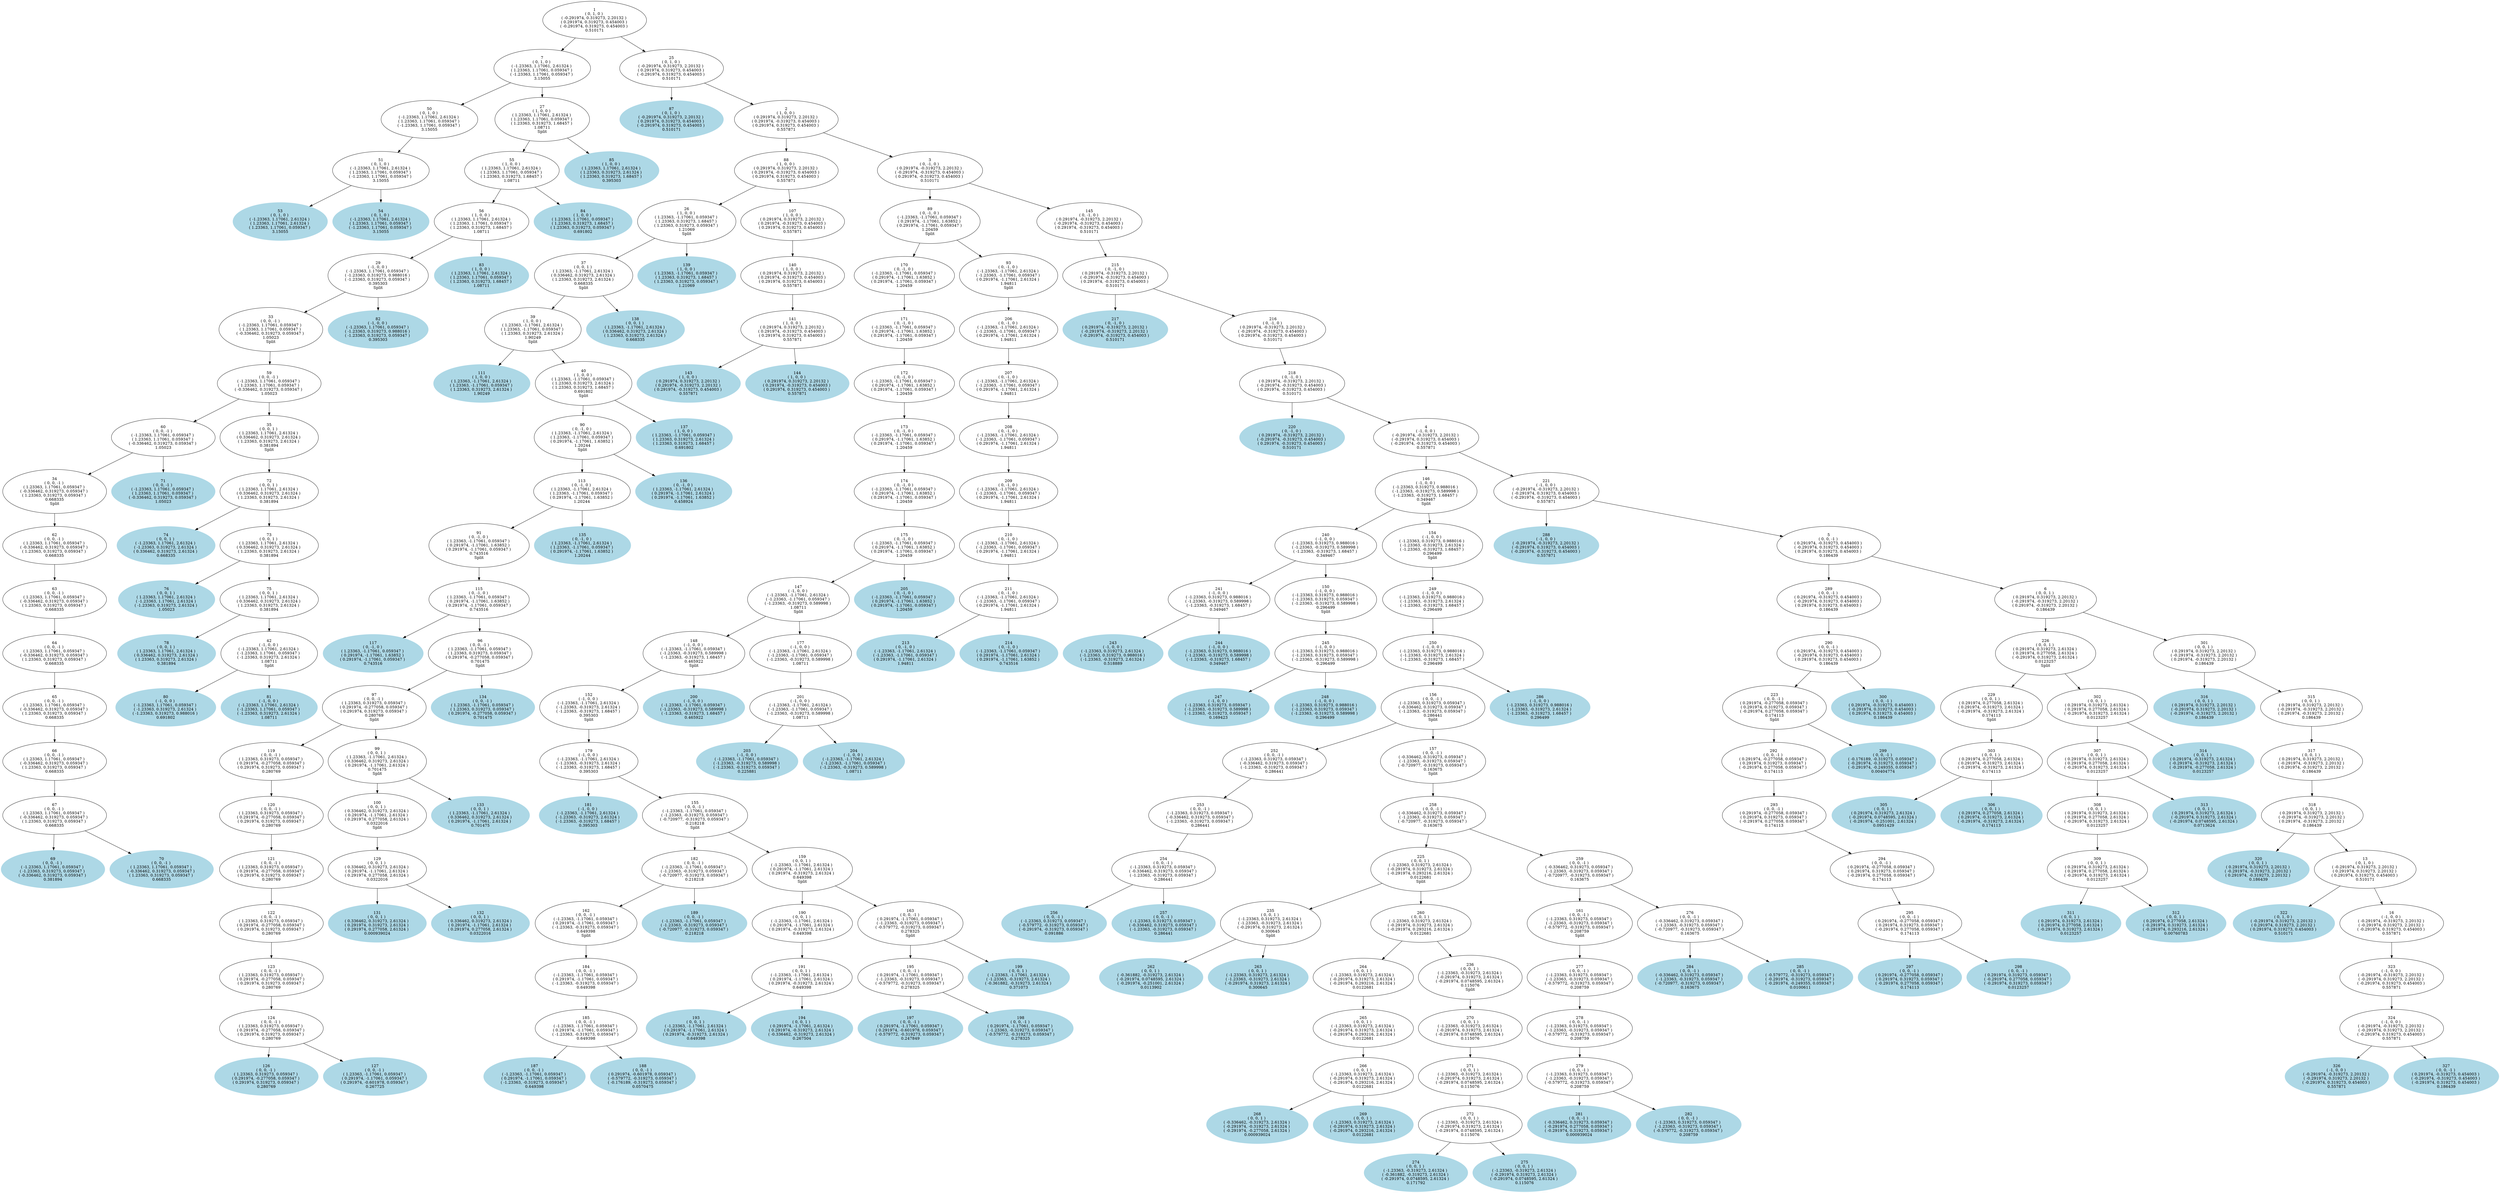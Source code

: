 digraph G {
    node1 [label="1
( 0, 1, 0 ) 
( -0.291974, 0.319273, 2.20132 ) 
( 0.291974, 0.319273, 0.454003 ) 
( -0.291974, 0.319273, 0.454003 ) 
0.510171
"];
    node7 [label="7
( 0, 1, 0 ) 
( -1.23363, 1.17061, 2.61324 ) 
( 1.23363, 1.17061, 0.059347 ) 
( -1.23363, 1.17061, 0.059347 ) 
3.15055
"];
    node50 [label="50
( 0, 1, 0 ) 
( -1.23363, 1.17061, 2.61324 ) 
( 1.23363, 1.17061, 0.059347 ) 
( -1.23363, 1.17061, 0.059347 ) 
3.15055
"];
    node51 [label="51
( 0, 1, 0 ) 
( -1.23363, 1.17061, 2.61324 ) 
( 1.23363, 1.17061, 0.059347 ) 
( -1.23363, 1.17061, 0.059347 ) 
3.15055
"];
    node53 [label="53
( 0, 1, 0 ) 
( -1.23363, 1.17061, 2.61324 ) 
( 1.23363, 1.17061, 2.61324 ) 
( 1.23363, 1.17061, 0.059347 ) 
3.15055
", color=lightblue, style=filled];
    node51 -> node53;
    node54 [label="54
( 0, 1, 0 ) 
( -1.23363, 1.17061, 2.61324 ) 
( 1.23363, 1.17061, 0.059347 ) 
( -1.23363, 1.17061, 0.059347 ) 
3.15055
", color=lightblue, style=filled];
    node51 -> node54;
    node50 -> node51;
    node7 -> node50;
    node27 [label="27
( 1, 0, 0 ) 
( 1.23363, 1.17061, 2.61324 ) 
( 1.23363, 1.17061, 0.059347 ) 
( 1.23363, 0.319273, 1.68457 ) 
1.08711
Split
"];
    node55 [label="55
( 1, 0, 0 ) 
( 1.23363, 1.17061, 2.61324 ) 
( 1.23363, 1.17061, 0.059347 ) 
( 1.23363, 0.319273, 1.68457 ) 
1.08711
"];
    node56 [label="56
( 1, 0, 0 ) 
( 1.23363, 1.17061, 2.61324 ) 
( 1.23363, 1.17061, 0.059347 ) 
( 1.23363, 0.319273, 1.68457 ) 
1.08711
"];
    node29 [label="29
( -1, 0, 0 ) 
( -1.23363, 1.17061, 0.059347 ) 
( -1.23363, 0.319273, 0.988016 ) 
( -1.23363, 0.319273, 0.059347 ) 
0.395303
Split
"];
    node33 [label="33
( 0, 0, -1 ) 
( -1.23363, 1.17061, 0.059347 ) 
( 1.23363, 1.17061, 0.059347 ) 
( -0.336462, 0.319273, 0.059347 ) 
1.05023
Split
"];
    node59 [label="59
( 0, 0, -1 ) 
( -1.23363, 1.17061, 0.059347 ) 
( 1.23363, 1.17061, 0.059347 ) 
( -0.336462, 0.319273, 0.059347 ) 
1.05023
"];
    node60 [label="60
( 0, 0, -1 ) 
( -1.23363, 1.17061, 0.059347 ) 
( 1.23363, 1.17061, 0.059347 ) 
( -0.336462, 0.319273, 0.059347 ) 
1.05023
"];
    node34 [label="34
( 0, 0, -1 ) 
( 1.23363, 1.17061, 0.059347 ) 
( -0.336462, 0.319273, 0.059347 ) 
( 1.23363, 0.319273, 0.059347 ) 
0.668335
Split
"];
    node62 [label="62
( 0, 0, -1 ) 
( 1.23363, 1.17061, 0.059347 ) 
( -0.336462, 0.319273, 0.059347 ) 
( 1.23363, 0.319273, 0.059347 ) 
0.668335
"];
    node63 [label="63
( 0, 0, -1 ) 
( 1.23363, 1.17061, 0.059347 ) 
( -0.336462, 0.319273, 0.059347 ) 
( 1.23363, 0.319273, 0.059347 ) 
0.668335
"];
    node64 [label="64
( 0, 0, -1 ) 
( 1.23363, 1.17061, 0.059347 ) 
( -0.336462, 0.319273, 0.059347 ) 
( 1.23363, 0.319273, 0.059347 ) 
0.668335
"];
    node65 [label="65
( 0, 0, -1 ) 
( 1.23363, 1.17061, 0.059347 ) 
( -0.336462, 0.319273, 0.059347 ) 
( 1.23363, 0.319273, 0.059347 ) 
0.668335
"];
    node66 [label="66
( 0, 0, -1 ) 
( 1.23363, 1.17061, 0.059347 ) 
( -0.336462, 0.319273, 0.059347 ) 
( 1.23363, 0.319273, 0.059347 ) 
0.668335
"];
    node67 [label="67
( 0, 0, -1 ) 
( 1.23363, 1.17061, 0.059347 ) 
( -0.336462, 0.319273, 0.059347 ) 
( 1.23363, 0.319273, 0.059347 ) 
0.668335
"];
    node69 [label="69
( 0, 0, -1 ) 
( -1.23363, 1.17061, 0.059347 ) 
( -1.23363, 0.319273, 0.059347 ) 
( -0.336462, 0.319273, 0.059347 ) 
0.381894
", color=lightblue, style=filled];
    node67 -> node69;
    node70 [label="70
( 0, 0, -1 ) 
( 1.23363, 1.17061, 0.059347 ) 
( -0.336462, 0.319273, 0.059347 ) 
( 1.23363, 0.319273, 0.059347 ) 
0.668335
", color=lightblue, style=filled];
    node67 -> node70;
    node66 -> node67;
    node65 -> node66;
    node64 -> node65;
    node63 -> node64;
    node62 -> node63;
    node34 -> node62;
    node60 -> node34;
    node71 [label="71
( 0, 0, -1 ) 
( -1.23363, 1.17061, 0.059347 ) 
( 1.23363, 1.17061, 0.059347 ) 
( -0.336462, 0.319273, 0.059347 ) 
1.05023
", color=lightblue, style=filled];
    node60 -> node71;
    node59 -> node60;
    node35 [label="35
( 0, 0, 1 ) 
( 1.23363, 1.17061, 2.61324 ) 
( 0.336462, 0.319273, 2.61324 ) 
( 1.23363, 0.319273, 2.61324 ) 
0.381894
Split
"];
    node72 [label="72
( 0, 0, 1 ) 
( 1.23363, 1.17061, 2.61324 ) 
( 0.336462, 0.319273, 2.61324 ) 
( 1.23363, 0.319273, 2.61324 ) 
0.381894
"];
    node74 [label="74
( 0, 0, 1 ) 
( -1.23363, 1.17061, 2.61324 ) 
( -1.23363, 0.319273, 2.61324 ) 
( 0.336462, 0.319273, 2.61324 ) 
0.668335
", color=lightblue, style=filled];
    node72 -> node74;
    node73 [label="73
( 0, 0, 1 ) 
( 1.23363, 1.17061, 2.61324 ) 
( 0.336462, 0.319273, 2.61324 ) 
( 1.23363, 0.319273, 2.61324 ) 
0.381894
"];
    node76 [label="76
( 0, 0, 1 ) 
( 1.23363, 1.17061, 2.61324 ) 
( -1.23363, 1.17061, 2.61324 ) 
( -1.23363, 0.319273, 2.61324 ) 
1.05023
", color=lightblue, style=filled];
    node73 -> node76;
    node75 [label="75
( 0, 0, 1 ) 
( 1.23363, 1.17061, 2.61324 ) 
( 0.336462, 0.319273, 2.61324 ) 
( 1.23363, 0.319273, 2.61324 ) 
0.381894
"];
    node78 [label="78
( 0, 0, 1 ) 
( 1.23363, 1.17061, 2.61324 ) 
( 0.336462, 0.319273, 2.61324 ) 
( 1.23363, 0.319273, 2.61324 ) 
0.381894
", color=lightblue, style=filled];
    node75 -> node78;
    node42 [label="42
( -1, 0, 0 ) 
( -1.23363, 1.17061, 2.61324 ) 
( -1.23363, 1.17061, 0.059347 ) 
( -1.23363, 0.319273, 2.61324 ) 
1.08711
Split
"];
    node80 [label="80
( -1, 0, 0 ) 
( -1.23363, 1.17061, 0.059347 ) 
( -1.23363, 0.319273, 2.61324 ) 
( -1.23363, 0.319273, 0.988016 ) 
0.691802
", color=lightblue, style=filled];
    node42 -> node80;
    node81 [label="81
( -1, 0, 0 ) 
( -1.23363, 1.17061, 2.61324 ) 
( -1.23363, 1.17061, 0.059347 ) 
( -1.23363, 0.319273, 2.61324 ) 
1.08711
", color=lightblue, style=filled];
    node42 -> node81;
    node75 -> node42;
    node73 -> node75;
    node72 -> node73;
    node35 -> node72;
    node59 -> node35;
    node33 -> node59;
    node29 -> node33;
    node82 [label="82
( -1, 0, 0 ) 
( -1.23363, 1.17061, 0.059347 ) 
( -1.23363, 0.319273, 0.988016 ) 
( -1.23363, 0.319273, 0.059347 ) 
0.395303
", color=lightblue, style=filled];
    node29 -> node82;
    node56 -> node29;
    node83 [label="83
( 1, 0, 0 ) 
( 1.23363, 1.17061, 2.61324 ) 
( 1.23363, 1.17061, 0.059347 ) 
( 1.23363, 0.319273, 1.68457 ) 
1.08711
", color=lightblue, style=filled];
    node56 -> node83;
    node55 -> node56;
    node84 [label="84
( 1, 0, 0 ) 
( 1.23363, 1.17061, 0.059347 ) 
( 1.23363, 0.319273, 1.68457 ) 
( 1.23363, 0.319273, 0.059347 ) 
0.691802
", color=lightblue, style=filled];
    node55 -> node84;
    node27 -> node55;
    node85 [label="85
( 1, 0, 0 ) 
( 1.23363, 1.17061, 2.61324 ) 
( 1.23363, 0.319273, 2.61324 ) 
( 1.23363, 0.319273, 1.68457 ) 
0.395303
", color=lightblue, style=filled];
    node27 -> node85;
    node7 -> node27;
    node1 -> node7;
    node25 [label="25
( 0, 1, 0 ) 
( -0.291974, 0.319273, 2.20132 ) 
( 0.291974, 0.319273, 0.454003 ) 
( -0.291974, 0.319273, 0.454003 ) 
0.510171
"];
    node87 [label="87
( 0, 1, 0 ) 
( -0.291974, 0.319273, 2.20132 ) 
( 0.291974, 0.319273, 0.454003 ) 
( -0.291974, 0.319273, 0.454003 ) 
0.510171
", color=lightblue, style=filled];
    node25 -> node87;
    node2 [label="2
( 1, 0, 0 ) 
( 0.291974, 0.319273, 2.20132 ) 
( 0.291974, -0.319273, 0.454003 ) 
( 0.291974, 0.319273, 0.454003 ) 
0.557871
"];
    node88 [label="88
( 1, 0, 0 ) 
( 0.291974, 0.319273, 2.20132 ) 
( 0.291974, -0.319273, 0.454003 ) 
( 0.291974, 0.319273, 0.454003 ) 
0.557871
"];
    node26 [label="26
( 1, 0, 0 ) 
( 1.23363, -1.17061, 0.059347 ) 
( 1.23363, 0.319273, 1.68457 ) 
( 1.23363, 0.319273, 0.059347 ) 
1.21069
Split
"];
    node37 [label="37
( 0, 0, 1 ) 
( 1.23363, -1.17061, 2.61324 ) 
( 0.336462, 0.319273, 2.61324 ) 
( 1.23363, 0.319273, 2.61324 ) 
0.668335
Split
"];
    node39 [label="39
( 1, 0, 0 ) 
( 1.23363, -1.17061, 2.61324 ) 
( 1.23363, -1.17061, 0.059347 ) 
( 1.23363, 0.319273, 2.61324 ) 
1.90249
Split
"];
    node111 [label="111
( 1, 0, 0 ) 
( 1.23363, -1.17061, 2.61324 ) 
( 1.23363, -1.17061, 0.059347 ) 
( 1.23363, 0.319273, 2.61324 ) 
1.90249
", color=lightblue, style=filled];
    node39 -> node111;
    node40 [label="40
( 1, 0, 0 ) 
( 1.23363, -1.17061, 0.059347 ) 
( 1.23363, 0.319273, 2.61324 ) 
( 1.23363, 0.319273, 1.68457 ) 
0.691802
Split
"];
    node90 [label="90
( 0, -1, 0 ) 
( 1.23363, -1.17061, 2.61324 ) 
( 1.23363, -1.17061, 0.059347 ) 
( 0.291974, -1.17061, 1.63852 ) 
1.20244
Split
"];
    node113 [label="113
( 0, -1, 0 ) 
( 1.23363, -1.17061, 2.61324 ) 
( 1.23363, -1.17061, 0.059347 ) 
( 0.291974, -1.17061, 1.63852 ) 
1.20244
"];
    node91 [label="91
( 0, -1, 0 ) 
( 1.23363, -1.17061, 0.059347 ) 
( 0.291974, -1.17061, 1.63852 ) 
( 0.291974, -1.17061, 0.059347 ) 
0.743516
Split
"];
    node115 [label="115
( 0, -1, 0 ) 
( 1.23363, -1.17061, 0.059347 ) 
( 0.291974, -1.17061, 1.63852 ) 
( 0.291974, -1.17061, 0.059347 ) 
0.743516
"];
    node117 [label="117
( 0, -1, 0 ) 
( 1.23363, -1.17061, 0.059347 ) 
( 0.291974, -1.17061, 1.63852 ) 
( 0.291974, -1.17061, 0.059347 ) 
0.743516
", color=lightblue, style=filled];
    node115 -> node117;
    node96 [label="96
( 0, 0, -1 ) 
( 1.23363, -1.17061, 0.059347 ) 
( 1.23363, 0.319273, 0.059347 ) 
( 0.291974, -0.277058, 0.059347 ) 
0.701475
Split
"];
    node97 [label="97
( 0, 0, -1 ) 
( 1.23363, 0.319273, 0.059347 ) 
( 0.291974, -0.277058, 0.059347 ) 
( 0.291974, 0.319273, 0.059347 ) 
0.280769
Split
"];
    node119 [label="119
( 0, 0, -1 ) 
( 1.23363, 0.319273, 0.059347 ) 
( 0.291974, -0.277058, 0.059347 ) 
( 0.291974, 0.319273, 0.059347 ) 
0.280769
"];
    node120 [label="120
( 0, 0, -1 ) 
( 1.23363, 0.319273, 0.059347 ) 
( 0.291974, -0.277058, 0.059347 ) 
( 0.291974, 0.319273, 0.059347 ) 
0.280769
"];
    node121 [label="121
( 0, 0, -1 ) 
( 1.23363, 0.319273, 0.059347 ) 
( 0.291974, -0.277058, 0.059347 ) 
( 0.291974, 0.319273, 0.059347 ) 
0.280769
"];
    node122 [label="122
( 0, 0, -1 ) 
( 1.23363, 0.319273, 0.059347 ) 
( 0.291974, -0.277058, 0.059347 ) 
( 0.291974, 0.319273, 0.059347 ) 
0.280769
"];
    node123 [label="123
( 0, 0, -1 ) 
( 1.23363, 0.319273, 0.059347 ) 
( 0.291974, -0.277058, 0.059347 ) 
( 0.291974, 0.319273, 0.059347 ) 
0.280769
"];
    node124 [label="124
( 0, 0, -1 ) 
( 1.23363, 0.319273, 0.059347 ) 
( 0.291974, -0.277058, 0.059347 ) 
( 0.291974, 0.319273, 0.059347 ) 
0.280769
"];
    node126 [label="126
( 0, 0, -1 ) 
( 1.23363, 0.319273, 0.059347 ) 
( 0.291974, -0.277058, 0.059347 ) 
( 0.291974, 0.319273, 0.059347 ) 
0.280769
", color=lightblue, style=filled];
    node124 -> node126;
    node127 [label="127
( 0, 0, -1 ) 
( 1.23363, -1.17061, 0.059347 ) 
( 0.291974, -1.17061, 0.059347 ) 
( 0.291974, -0.601978, 0.059347 ) 
0.267725
", color=lightblue, style=filled];
    node124 -> node127;
    node123 -> node124;
    node122 -> node123;
    node121 -> node122;
    node120 -> node121;
    node119 -> node120;
    node97 -> node119;
    node99 [label="99
( 0, 0, 1 ) 
( 1.23363, -1.17061, 2.61324 ) 
( 0.336462, 0.319273, 2.61324 ) 
( 0.291974, -1.17061, 2.61324 ) 
0.701475
Split
"];
    node100 [label="100
( 0, 0, 1 ) 
( 0.336462, 0.319273, 2.61324 ) 
( 0.291974, -1.17061, 2.61324 ) 
( 0.291974, 0.277058, 2.61324 ) 
0.0322016
Split
"];
    node129 [label="129
( 0, 0, 1 ) 
( 0.336462, 0.319273, 2.61324 ) 
( 0.291974, -1.17061, 2.61324 ) 
( 0.291974, 0.277058, 2.61324 ) 
0.0322016
"];
    node131 [label="131
( 0, 0, 1 ) 
( 0.336462, 0.319273, 2.61324 ) 
( 0.291974, 0.319273, 2.61324 ) 
( 0.291974, 0.277058, 2.61324 ) 
0.000939024
", color=lightblue, style=filled];
    node129 -> node131;
    node132 [label="132
( 0, 0, 1 ) 
( 0.336462, 0.319273, 2.61324 ) 
( 0.291974, -1.17061, 2.61324 ) 
( 0.291974, 0.277058, 2.61324 ) 
0.0322016
", color=lightblue, style=filled];
    node129 -> node132;
    node100 -> node129;
    node99 -> node100;
    node133 [label="133
( 0, 0, 1 ) 
( 1.23363, -1.17061, 2.61324 ) 
( 0.336462, 0.319273, 2.61324 ) 
( 0.291974, -1.17061, 2.61324 ) 
0.701475
", color=lightblue, style=filled];
    node99 -> node133;
    node97 -> node99;
    node96 -> node97;
    node134 [label="134
( 0, 0, -1 ) 
( 1.23363, -1.17061, 0.059347 ) 
( 1.23363, 0.319273, 0.059347 ) 
( 0.291974, -0.277058, 0.059347 ) 
0.701475
", color=lightblue, style=filled];
    node96 -> node134;
    node115 -> node96;
    node91 -> node115;
    node113 -> node91;
    node135 [label="135
( 0, -1, 0 ) 
( 1.23363, -1.17061, 2.61324 ) 
( 1.23363, -1.17061, 0.059347 ) 
( 0.291974, -1.17061, 1.63852 ) 
1.20244
", color=lightblue, style=filled];
    node113 -> node135;
    node90 -> node113;
    node136 [label="136
( 0, -1, 0 ) 
( 1.23363, -1.17061, 2.61324 ) 
( 0.291974, -1.17061, 2.61324 ) 
( 0.291974, -1.17061, 1.63852 ) 
0.458924
", color=lightblue, style=filled];
    node90 -> node136;
    node40 -> node90;
    node137 [label="137
( 1, 0, 0 ) 
( 1.23363, -1.17061, 0.059347 ) 
( 1.23363, 0.319273, 2.61324 ) 
( 1.23363, 0.319273, 1.68457 ) 
0.691802
", color=lightblue, style=filled];
    node40 -> node137;
    node39 -> node40;
    node37 -> node39;
    node138 [label="138
( 0, 0, 1 ) 
( 1.23363, -1.17061, 2.61324 ) 
( 0.336462, 0.319273, 2.61324 ) 
( 1.23363, 0.319273, 2.61324 ) 
0.668335
", color=lightblue, style=filled];
    node37 -> node138;
    node26 -> node37;
    node139 [label="139
( 1, 0, 0 ) 
( 1.23363, -1.17061, 0.059347 ) 
( 1.23363, 0.319273, 1.68457 ) 
( 1.23363, 0.319273, 0.059347 ) 
1.21069
", color=lightblue, style=filled];
    node26 -> node139;
    node88 -> node26;
    node107 [label="107
( 1, 0, 0 ) 
( 0.291974, 0.319273, 2.20132 ) 
( 0.291974, -0.319273, 0.454003 ) 
( 0.291974, 0.319273, 0.454003 ) 
0.557871
"];
    node140 [label="140
( 1, 0, 0 ) 
( 0.291974, 0.319273, 2.20132 ) 
( 0.291974, -0.319273, 0.454003 ) 
( 0.291974, 0.319273, 0.454003 ) 
0.557871
"];
    node141 [label="141
( 1, 0, 0 ) 
( 0.291974, 0.319273, 2.20132 ) 
( 0.291974, -0.319273, 0.454003 ) 
( 0.291974, 0.319273, 0.454003 ) 
0.557871
"];
    node143 [label="143
( 1, 0, 0 ) 
( 0.291974, 0.319273, 2.20132 ) 
( 0.291974, -0.319273, 2.20132 ) 
( 0.291974, -0.319273, 0.454003 ) 
0.557871
", color=lightblue, style=filled];
    node141 -> node143;
    node144 [label="144
( 1, 0, 0 ) 
( 0.291974, 0.319273, 2.20132 ) 
( 0.291974, -0.319273, 0.454003 ) 
( 0.291974, 0.319273, 0.454003 ) 
0.557871
", color=lightblue, style=filled];
    node141 -> node144;
    node140 -> node141;
    node107 -> node140;
    node88 -> node107;
    node2 -> node88;
    node3 [label="3
( 0, -1, 0 ) 
( 0.291974, -0.319273, 2.20132 ) 
( -0.291974, -0.319273, 0.454003 ) 
( 0.291974, -0.319273, 0.454003 ) 
0.510171
"];
    node89 [label="89
( 0, -1, 0 ) 
( -1.23363, -1.17061, 0.059347 ) 
( 0.291974, -1.17061, 1.63852 ) 
( 0.291974, -1.17061, 0.059347 ) 
1.20459
Split
"];
    node170 [label="170
( 0, -1, 0 ) 
( -1.23363, -1.17061, 0.059347 ) 
( 0.291974, -1.17061, 1.63852 ) 
( 0.291974, -1.17061, 0.059347 ) 
1.20459
"];
    node171 [label="171
( 0, -1, 0 ) 
( -1.23363, -1.17061, 0.059347 ) 
( 0.291974, -1.17061, 1.63852 ) 
( 0.291974, -1.17061, 0.059347 ) 
1.20459
"];
    node172 [label="172
( 0, -1, 0 ) 
( -1.23363, -1.17061, 0.059347 ) 
( 0.291974, -1.17061, 1.63852 ) 
( 0.291974, -1.17061, 0.059347 ) 
1.20459
"];
    node173 [label="173
( 0, -1, 0 ) 
( -1.23363, -1.17061, 0.059347 ) 
( 0.291974, -1.17061, 1.63852 ) 
( 0.291974, -1.17061, 0.059347 ) 
1.20459
"];
    node174 [label="174
( 0, -1, 0 ) 
( -1.23363, -1.17061, 0.059347 ) 
( 0.291974, -1.17061, 1.63852 ) 
( 0.291974, -1.17061, 0.059347 ) 
1.20459
"];
    node175 [label="175
( 0, -1, 0 ) 
( -1.23363, -1.17061, 0.059347 ) 
( 0.291974, -1.17061, 1.63852 ) 
( 0.291974, -1.17061, 0.059347 ) 
1.20459
"];
    node147 [label="147
( -1, 0, 0 ) 
( -1.23363, -1.17061, 2.61324 ) 
( -1.23363, -1.17061, 0.059347 ) 
( -1.23363, -0.319273, 0.589998 ) 
1.08711
Split
"];
    node148 [label="148
( -1, 0, 0 ) 
( -1.23363, -1.17061, 0.059347 ) 
( -1.23363, -0.319273, 0.589998 ) 
( -1.23363, -0.319273, 1.68457 ) 
0.465922
Split
"];
    node152 [label="152
( -1, 0, 0 ) 
( -1.23363, -1.17061, 2.61324 ) 
( -1.23363, -0.319273, 2.61324 ) 
( -1.23363, -0.319273, 1.68457 ) 
0.395303
Split
"];
    node179 [label="179
( -1, 0, 0 ) 
( -1.23363, -1.17061, 2.61324 ) 
( -1.23363, -0.319273, 2.61324 ) 
( -1.23363, -0.319273, 1.68457 ) 
0.395303
"];
    node181 [label="181
( -1, 0, 0 ) 
( -1.23363, -1.17061, 2.61324 ) 
( -1.23363, -0.319273, 2.61324 ) 
( -1.23363, -0.319273, 1.68457 ) 
0.395303
", color=lightblue, style=filled];
    node179 -> node181;
    node155 [label="155
( 0, 0, -1 ) 
( -1.23363, -1.17061, 0.059347 ) 
( -1.23363, -0.319273, 0.059347 ) 
( -0.720977, -0.319273, 0.059347 ) 
0.218218
Split
"];
    node182 [label="182
( 0, 0, -1 ) 
( -1.23363, -1.17061, 0.059347 ) 
( -1.23363, -0.319273, 0.059347 ) 
( -0.720977, -0.319273, 0.059347 ) 
0.218218
"];
    node162 [label="162
( 0, 0, -1 ) 
( -1.23363, -1.17061, 0.059347 ) 
( 0.291974, -1.17061, 0.059347 ) 
( -1.23363, -0.319273, 0.059347 ) 
0.649398
Split
"];
    node184 [label="184
( 0, 0, -1 ) 
( -1.23363, -1.17061, 0.059347 ) 
( 0.291974, -1.17061, 0.059347 ) 
( -1.23363, -0.319273, 0.059347 ) 
0.649398
"];
    node185 [label="185
( 0, 0, -1 ) 
( -1.23363, -1.17061, 0.059347 ) 
( 0.291974, -1.17061, 0.059347 ) 
( -1.23363, -0.319273, 0.059347 ) 
0.649398
"];
    node187 [label="187
( 0, 0, -1 ) 
( -1.23363, -1.17061, 0.059347 ) 
( 0.291974, -1.17061, 0.059347 ) 
( -1.23363, -0.319273, 0.059347 ) 
0.649398
", color=lightblue, style=filled];
    node185 -> node187;
    node188 [label="188
( 0, 0, -1 ) 
( 0.291974, -0.601978, 0.059347 ) 
( -0.579772, -0.319273, 0.059347 ) 
( -0.176189, -0.319273, 0.059347 ) 
0.0570475
", color=lightblue, style=filled];
    node185 -> node188;
    node184 -> node185;
    node162 -> node184;
    node182 -> node162;
    node189 [label="189
( 0, 0, -1 ) 
( -1.23363, -1.17061, 0.059347 ) 
( -1.23363, -0.319273, 0.059347 ) 
( -0.720977, -0.319273, 0.059347 ) 
0.218218
", color=lightblue, style=filled];
    node182 -> node189;
    node155 -> node182;
    node159 [label="159
( 0, 0, 1 ) 
( -1.23363, -1.17061, 2.61324 ) 
( 0.291974, -1.17061, 2.61324 ) 
( 0.291974, -0.319273, 2.61324 ) 
0.649398
Split
"];
    node190 [label="190
( 0, 0, 1 ) 
( -1.23363, -1.17061, 2.61324 ) 
( 0.291974, -1.17061, 2.61324 ) 
( 0.291974, -0.319273, 2.61324 ) 
0.649398
"];
    node191 [label="191
( 0, 0, 1 ) 
( -1.23363, -1.17061, 2.61324 ) 
( 0.291974, -1.17061, 2.61324 ) 
( 0.291974, -0.319273, 2.61324 ) 
0.649398
"];
    node193 [label="193
( 0, 0, 1 ) 
( -1.23363, -1.17061, 2.61324 ) 
( 0.291974, -1.17061, 2.61324 ) 
( 0.291974, -0.319273, 2.61324 ) 
0.649398
", color=lightblue, style=filled];
    node191 -> node193;
    node194 [label="194
( 0, 0, 1 ) 
( 0.291974, -1.17061, 2.61324 ) 
( 0.291974, -0.319273, 2.61324 ) 
( -0.336462, -0.319273, 2.61324 ) 
0.267504
", color=lightblue, style=filled];
    node191 -> node194;
    node190 -> node191;
    node159 -> node190;
    node163 [label="163
( 0, 0, -1 ) 
( 0.291974, -1.17061, 0.059347 ) 
( -1.23363, -0.319273, 0.059347 ) 
( -0.579772, -0.319273, 0.059347 ) 
0.278325
Split
"];
    node195 [label="195
( 0, 0, -1 ) 
( 0.291974, -1.17061, 0.059347 ) 
( -1.23363, -0.319273, 0.059347 ) 
( -0.579772, -0.319273, 0.059347 ) 
0.278325
"];
    node197 [label="197
( 0, 0, -1 ) 
( 0.291974, -1.17061, 0.059347 ) 
( 0.291974, -0.601978, 0.059347 ) 
( -0.579772, -0.319273, 0.059347 ) 
0.247849
", color=lightblue, style=filled];
    node195 -> node197;
    node198 [label="198
( 0, 0, -1 ) 
( 0.291974, -1.17061, 0.059347 ) 
( -1.23363, -0.319273, 0.059347 ) 
( -0.579772, -0.319273, 0.059347 ) 
0.278325
", color=lightblue, style=filled];
    node195 -> node198;
    node163 -> node195;
    node199 [label="199
( 0, 0, 1 ) 
( -1.23363, -1.17061, 2.61324 ) 
( -1.23363, -0.319273, 2.61324 ) 
( -0.361882, -0.319273, 2.61324 ) 
0.371073
", color=lightblue, style=filled];
    node163 -> node199;
    node159 -> node163;
    node155 -> node159;
    node179 -> node155;
    node152 -> node179;
    node148 -> node152;
    node200 [label="200
( -1, 0, 0 ) 
( -1.23363, -1.17061, 0.059347 ) 
( -1.23363, -0.319273, 0.589998 ) 
( -1.23363, -0.319273, 1.68457 ) 
0.465922
", color=lightblue, style=filled];
    node148 -> node200;
    node147 -> node148;
    node177 [label="177
( -1, 0, 0 ) 
( -1.23363, -1.17061, 2.61324 ) 
( -1.23363, -1.17061, 0.059347 ) 
( -1.23363, -0.319273, 0.589998 ) 
1.08711
"];
    node201 [label="201
( -1, 0, 0 ) 
( -1.23363, -1.17061, 2.61324 ) 
( -1.23363, -1.17061, 0.059347 ) 
( -1.23363, -0.319273, 0.589998 ) 
1.08711
"];
    node203 [label="203
( -1, 0, 0 ) 
( -1.23363, -1.17061, 0.059347 ) 
( -1.23363, -0.319273, 0.589998 ) 
( -1.23363, -0.319273, 0.059347 ) 
0.225881
", color=lightblue, style=filled];
    node201 -> node203;
    node204 [label="204
( -1, 0, 0 ) 
( -1.23363, -1.17061, 2.61324 ) 
( -1.23363, -1.17061, 0.059347 ) 
( -1.23363, -0.319273, 0.589998 ) 
1.08711
", color=lightblue, style=filled];
    node201 -> node204;
    node177 -> node201;
    node147 -> node177;
    node175 -> node147;
    node205 [label="205
( 0, -1, 0 ) 
( -1.23363, -1.17061, 0.059347 ) 
( 0.291974, -1.17061, 1.63852 ) 
( 0.291974, -1.17061, 0.059347 ) 
1.20459
", color=lightblue, style=filled];
    node175 -> node205;
    node174 -> node175;
    node173 -> node174;
    node172 -> node173;
    node171 -> node172;
    node170 -> node171;
    node89 -> node170;
    node93 [label="93
( 0, -1, 0 ) 
( -1.23363, -1.17061, 2.61324 ) 
( -1.23363, -1.17061, 0.059347 ) 
( 0.291974, -1.17061, 2.61324 ) 
1.94811
Split
"];
    node206 [label="206
( 0, -1, 0 ) 
( -1.23363, -1.17061, 2.61324 ) 
( -1.23363, -1.17061, 0.059347 ) 
( 0.291974, -1.17061, 2.61324 ) 
1.94811
"];
    node207 [label="207
( 0, -1, 0 ) 
( -1.23363, -1.17061, 2.61324 ) 
( -1.23363, -1.17061, 0.059347 ) 
( 0.291974, -1.17061, 2.61324 ) 
1.94811
"];
    node208 [label="208
( 0, -1, 0 ) 
( -1.23363, -1.17061, 2.61324 ) 
( -1.23363, -1.17061, 0.059347 ) 
( 0.291974, -1.17061, 2.61324 ) 
1.94811
"];
    node209 [label="209
( 0, -1, 0 ) 
( -1.23363, -1.17061, 2.61324 ) 
( -1.23363, -1.17061, 0.059347 ) 
( 0.291974, -1.17061, 2.61324 ) 
1.94811
"];
    node210 [label="210
( 0, -1, 0 ) 
( -1.23363, -1.17061, 2.61324 ) 
( -1.23363, -1.17061, 0.059347 ) 
( 0.291974, -1.17061, 2.61324 ) 
1.94811
"];
    node211 [label="211
( 0, -1, 0 ) 
( -1.23363, -1.17061, 2.61324 ) 
( -1.23363, -1.17061, 0.059347 ) 
( 0.291974, -1.17061, 2.61324 ) 
1.94811
"];
    node213 [label="213
( 0, -1, 0 ) 
( -1.23363, -1.17061, 2.61324 ) 
( -1.23363, -1.17061, 0.059347 ) 
( 0.291974, -1.17061, 2.61324 ) 
1.94811
", color=lightblue, style=filled];
    node211 -> node213;
    node214 [label="214
( 0, -1, 0 ) 
( -1.23363, -1.17061, 0.059347 ) 
( 0.291974, -1.17061, 2.61324 ) 
( 0.291974, -1.17061, 1.63852 ) 
0.743516
", color=lightblue, style=filled];
    node211 -> node214;
    node210 -> node211;
    node209 -> node210;
    node208 -> node209;
    node207 -> node208;
    node206 -> node207;
    node93 -> node206;
    node89 -> node93;
    node3 -> node89;
    node145 [label="145
( 0, -1, 0 ) 
( 0.291974, -0.319273, 2.20132 ) 
( -0.291974, -0.319273, 0.454003 ) 
( 0.291974, -0.319273, 0.454003 ) 
0.510171
"];
    node215 [label="215
( 0, -1, 0 ) 
( 0.291974, -0.319273, 2.20132 ) 
( -0.291974, -0.319273, 0.454003 ) 
( 0.291974, -0.319273, 0.454003 ) 
0.510171
"];
    node217 [label="217
( 0, -1, 0 ) 
( 0.291974, -0.319273, 2.20132 ) 
( -0.291974, -0.319273, 2.20132 ) 
( -0.291974, -0.319273, 0.454003 ) 
0.510171
", color=lightblue, style=filled];
    node215 -> node217;
    node216 [label="216
( 0, -1, 0 ) 
( 0.291974, -0.319273, 2.20132 ) 
( -0.291974, -0.319273, 0.454003 ) 
( 0.291974, -0.319273, 0.454003 ) 
0.510171
"];
    node218 [label="218
( 0, -1, 0 ) 
( 0.291974, -0.319273, 2.20132 ) 
( -0.291974, -0.319273, 0.454003 ) 
( 0.291974, -0.319273, 0.454003 ) 
0.510171
"];
    node220 [label="220
( 0, -1, 0 ) 
( 0.291974, -0.319273, 2.20132 ) 
( -0.291974, -0.319273, 0.454003 ) 
( 0.291974, -0.319273, 0.454003 ) 
0.510171
", color=lightblue, style=filled];
    node218 -> node220;
    node4 [label="4
( -1, 0, 0 ) 
( -0.291974, -0.319273, 2.20132 ) 
( -0.291974, 0.319273, 0.454003 ) 
( -0.291974, -0.319273, 0.454003 ) 
0.557871
"];
    node146 [label="146
( -1, 0, 0 ) 
( -1.23363, 0.319273, 0.988016 ) 
( -1.23363, -0.319273, 0.589998 ) 
( -1.23363, -0.319273, 1.68457 ) 
0.349467
Split
"];
    node240 [label="240
( -1, 0, 0 ) 
( -1.23363, 0.319273, 0.988016 ) 
( -1.23363, -0.319273, 0.589998 ) 
( -1.23363, -0.319273, 1.68457 ) 
0.349467
"];
    node241 [label="241
( -1, 0, 0 ) 
( -1.23363, 0.319273, 0.988016 ) 
( -1.23363, -0.319273, 0.589998 ) 
( -1.23363, -0.319273, 1.68457 ) 
0.349467
"];
    node243 [label="243
( -1, 0, 0 ) 
( -1.23363, 0.319273, 2.61324 ) 
( -1.23363, 0.319273, 0.988016 ) 
( -1.23363, -0.319273, 2.61324 ) 
0.518889
", color=lightblue, style=filled];
    node241 -> node243;
    node244 [label="244
( -1, 0, 0 ) 
( -1.23363, 0.319273, 0.988016 ) 
( -1.23363, -0.319273, 0.589998 ) 
( -1.23363, -0.319273, 1.68457 ) 
0.349467
", color=lightblue, style=filled];
    node241 -> node244;
    node240 -> node241;
    node150 [label="150
( -1, 0, 0 ) 
( -1.23363, 0.319273, 0.988016 ) 
( -1.23363, 0.319273, 0.059347 ) 
( -1.23363, -0.319273, 0.589998 ) 
0.296499
Split
"];
    node245 [label="245
( -1, 0, 0 ) 
( -1.23363, 0.319273, 0.988016 ) 
( -1.23363, 0.319273, 0.059347 ) 
( -1.23363, -0.319273, 0.589998 ) 
0.296499
"];
    node247 [label="247
( -1, 0, 0 ) 
( -1.23363, 0.319273, 0.059347 ) 
( -1.23363, -0.319273, 0.589998 ) 
( -1.23363, -0.319273, 0.059347 ) 
0.169423
", color=lightblue, style=filled];
    node245 -> node247;
    node248 [label="248
( -1, 0, 0 ) 
( -1.23363, 0.319273, 0.988016 ) 
( -1.23363, 0.319273, 0.059347 ) 
( -1.23363, -0.319273, 0.589998 ) 
0.296499
", color=lightblue, style=filled];
    node245 -> node248;
    node150 -> node245;
    node240 -> node150;
    node146 -> node240;
    node154 [label="154
( -1, 0, 0 ) 
( -1.23363, 0.319273, 0.988016 ) 
( -1.23363, -0.319273, 2.61324 ) 
( -1.23363, -0.319273, 1.68457 ) 
0.296499
Split
"];
    node249 [label="249
( -1, 0, 0 ) 
( -1.23363, 0.319273, 0.988016 ) 
( -1.23363, -0.319273, 2.61324 ) 
( -1.23363, -0.319273, 1.68457 ) 
0.296499
"];
    node250 [label="250
( -1, 0, 0 ) 
( -1.23363, 0.319273, 0.988016 ) 
( -1.23363, -0.319273, 2.61324 ) 
( -1.23363, -0.319273, 1.68457 ) 
0.296499
"];
    node156 [label="156
( 0, 0, -1 ) 
( -1.23363, 0.319273, 0.059347 ) 
( -0.336462, 0.319273, 0.059347 ) 
( -1.23363, -0.319273, 0.059347 ) 
0.286441
Split
"];
    node252 [label="252
( 0, 0, -1 ) 
( -1.23363, 0.319273, 0.059347 ) 
( -0.336462, 0.319273, 0.059347 ) 
( -1.23363, -0.319273, 0.059347 ) 
0.286441
"];
    node253 [label="253
( 0, 0, -1 ) 
( -1.23363, 0.319273, 0.059347 ) 
( -0.336462, 0.319273, 0.059347 ) 
( -1.23363, -0.319273, 0.059347 ) 
0.286441
"];
    node254 [label="254
( 0, 0, -1 ) 
( -1.23363, 0.319273, 0.059347 ) 
( -0.336462, 0.319273, 0.059347 ) 
( -1.23363, -0.319273, 0.059347 ) 
0.286441
"];
    node256 [label="256
( 0, 0, -1 ) 
( -1.23363, 0.319273, 0.059347 ) 
( -0.579772, -0.319273, 0.059347 ) 
( -0.291974, -0.319273, 0.059347 ) 
0.091886
", color=lightblue, style=filled];
    node254 -> node256;
    node257 [label="257
( 0, 0, -1 ) 
( -1.23363, 0.319273, 0.059347 ) 
( -0.336462, 0.319273, 0.059347 ) 
( -1.23363, -0.319273, 0.059347 ) 
0.286441
", color=lightblue, style=filled];
    node254 -> node257;
    node253 -> node254;
    node252 -> node253;
    node156 -> node252;
    node157 [label="157
( 0, 0, -1 ) 
( -0.336462, 0.319273, 0.059347 ) 
( -1.23363, -0.319273, 0.059347 ) 
( -0.720977, -0.319273, 0.059347 ) 
0.163675
Split
"];
    node258 [label="258
( 0, 0, -1 ) 
( -0.336462, 0.319273, 0.059347 ) 
( -1.23363, -0.319273, 0.059347 ) 
( -0.720977, -0.319273, 0.059347 ) 
0.163675
"];
    node225 [label="225
( 0, 0, 1 ) 
( -1.23363, 0.319273, 2.61324 ) 
( -0.291974, 0.319273, 2.61324 ) 
( -0.291974, 0.293216, 2.61324 ) 
0.0122681
Split
"];
    node235 [label="235
( 0, 0, 1 ) 
( -1.23363, 0.319273, 2.61324 ) 
( -1.23363, -0.319273, 2.61324 ) 
( -0.291974, 0.319273, 2.61324 ) 
0.300645
Split
"];
    node262 [label="262
( 0, 0, 1 ) 
( -0.361882, -0.319273, 2.61324 ) 
( -0.291974, 0.0748595, 2.61324 ) 
( -0.291974, -0.251001, 2.61324 ) 
0.0113902
", color=lightblue, style=filled];
    node235 -> node262;
    node263 [label="263
( 0, 0, 1 ) 
( -1.23363, 0.319273, 2.61324 ) 
( -1.23363, -0.319273, 2.61324 ) 
( -0.291974, 0.319273, 2.61324 ) 
0.300645
", color=lightblue, style=filled];
    node235 -> node263;
    node225 -> node235;
    node260 [label="260
( 0, 0, 1 ) 
( -1.23363, 0.319273, 2.61324 ) 
( -0.291974, 0.319273, 2.61324 ) 
( -0.291974, 0.293216, 2.61324 ) 
0.0122681
"];
    node264 [label="264
( 0, 0, 1 ) 
( -1.23363, 0.319273, 2.61324 ) 
( -0.291974, 0.319273, 2.61324 ) 
( -0.291974, 0.293216, 2.61324 ) 
0.0122681
"];
    node265 [label="265
( 0, 0, 1 ) 
( -1.23363, 0.319273, 2.61324 ) 
( -0.291974, 0.319273, 2.61324 ) 
( -0.291974, 0.293216, 2.61324 ) 
0.0122681
"];
    node266 [label="266
( 0, 0, 1 ) 
( -1.23363, 0.319273, 2.61324 ) 
( -0.291974, 0.319273, 2.61324 ) 
( -0.291974, 0.293216, 2.61324 ) 
0.0122681
"];
    node268 [label="268
( 0, 0, 1 ) 
( -0.336462, -0.319273, 2.61324 ) 
( -0.291974, -0.319273, 2.61324 ) 
( -0.291974, -0.277058, 2.61324 ) 
0.000939024
", color=lightblue, style=filled];
    node266 -> node268;
    node269 [label="269
( 0, 0, 1 ) 
( -1.23363, 0.319273, 2.61324 ) 
( -0.291974, 0.319273, 2.61324 ) 
( -0.291974, 0.293216, 2.61324 ) 
0.0122681
", color=lightblue, style=filled];
    node266 -> node269;
    node265 -> node266;
    node264 -> node265;
    node260 -> node264;
    node236 [label="236
( 0, 0, 1 ) 
( -1.23363, -0.319273, 2.61324 ) 
( -0.291974, 0.319273, 2.61324 ) 
( -0.291974, 0.0748595, 2.61324 ) 
0.115076
Split
"];
    node270 [label="270
( 0, 0, 1 ) 
( -1.23363, -0.319273, 2.61324 ) 
( -0.291974, 0.319273, 2.61324 ) 
( -0.291974, 0.0748595, 2.61324 ) 
0.115076
"];
    node271 [label="271
( 0, 0, 1 ) 
( -1.23363, -0.319273, 2.61324 ) 
( -0.291974, 0.319273, 2.61324 ) 
( -0.291974, 0.0748595, 2.61324 ) 
0.115076
"];
    node272 [label="272
( 0, 0, 1 ) 
( -1.23363, -0.319273, 2.61324 ) 
( -0.291974, 0.319273, 2.61324 ) 
( -0.291974, 0.0748595, 2.61324 ) 
0.115076
"];
    node274 [label="274
( 0, 0, 1 ) 
( -1.23363, -0.319273, 2.61324 ) 
( -0.361882, -0.319273, 2.61324 ) 
( -0.291974, 0.0748595, 2.61324 ) 
0.171792
", color=lightblue, style=filled];
    node272 -> node274;
    node275 [label="275
( 0, 0, 1 ) 
( -1.23363, -0.319273, 2.61324 ) 
( -0.291974, 0.319273, 2.61324 ) 
( -0.291974, 0.0748595, 2.61324 ) 
0.115076
", color=lightblue, style=filled];
    node272 -> node275;
    node271 -> node272;
    node270 -> node271;
    node236 -> node270;
    node260 -> node236;
    node225 -> node260;
    node258 -> node225;
    node259 [label="259
( 0, 0, -1 ) 
( -0.336462, 0.319273, 0.059347 ) 
( -1.23363, -0.319273, 0.059347 ) 
( -0.720977, -0.319273, 0.059347 ) 
0.163675
"];
    node161 [label="161
( 0, 0, -1 ) 
( -1.23363, 0.319273, 0.059347 ) 
( -1.23363, -0.319273, 0.059347 ) 
( -0.579772, -0.319273, 0.059347 ) 
0.208759
Split
"];
    node277 [label="277
( 0, 0, -1 ) 
( -1.23363, 0.319273, 0.059347 ) 
( -1.23363, -0.319273, 0.059347 ) 
( -0.579772, -0.319273, 0.059347 ) 
0.208759
"];
    node278 [label="278
( 0, 0, -1 ) 
( -1.23363, 0.319273, 0.059347 ) 
( -1.23363, -0.319273, 0.059347 ) 
( -0.579772, -0.319273, 0.059347 ) 
0.208759
"];
    node279 [label="279
( 0, 0, -1 ) 
( -1.23363, 0.319273, 0.059347 ) 
( -1.23363, -0.319273, 0.059347 ) 
( -0.579772, -0.319273, 0.059347 ) 
0.208759
"];
    node281 [label="281
( 0, 0, -1 ) 
( -0.336462, 0.319273, 0.059347 ) 
( -0.291974, 0.277058, 0.059347 ) 
( -0.291974, 0.319273, 0.059347 ) 
0.000939024
", color=lightblue, style=filled];
    node279 -> node281;
    node282 [label="282
( 0, 0, -1 ) 
( -1.23363, 0.319273, 0.059347 ) 
( -1.23363, -0.319273, 0.059347 ) 
( -0.579772, -0.319273, 0.059347 ) 
0.208759
", color=lightblue, style=filled];
    node279 -> node282;
    node278 -> node279;
    node277 -> node278;
    node161 -> node277;
    node259 -> node161;
    node276 [label="276
( 0, 0, -1 ) 
( -0.336462, 0.319273, 0.059347 ) 
( -1.23363, -0.319273, 0.059347 ) 
( -0.720977, -0.319273, 0.059347 ) 
0.163675
"];
    node284 [label="284
( 0, 0, -1 ) 
( -0.336462, 0.319273, 0.059347 ) 
( -1.23363, -0.319273, 0.059347 ) 
( -0.720977, -0.319273, 0.059347 ) 
0.163675
", color=lightblue, style=filled];
    node276 -> node284;
    node285 [label="285
( 0, 0, -1 ) 
( -0.579772, -0.319273, 0.059347 ) 
( -0.291974, -0.319273, 0.059347 ) 
( -0.291974, -0.249355, 0.059347 ) 
0.0100611
", color=lightblue, style=filled];
    node276 -> node285;
    node259 -> node276;
    node258 -> node259;
    node157 -> node258;
    node156 -> node157;
    node250 -> node156;
    node286 [label="286
( -1, 0, 0 ) 
( -1.23363, 0.319273, 0.988016 ) 
( -1.23363, -0.319273, 2.61324 ) 
( -1.23363, -0.319273, 1.68457 ) 
0.296499
", color=lightblue, style=filled];
    node250 -> node286;
    node249 -> node250;
    node154 -> node249;
    node146 -> node154;
    node4 -> node146;
    node221 [label="221
( -1, 0, 0 ) 
( -0.291974, -0.319273, 2.20132 ) 
( -0.291974, 0.319273, 0.454003 ) 
( -0.291974, -0.319273, 0.454003 ) 
0.557871
"];
    node288 [label="288
( -1, 0, 0 ) 
( -0.291974, -0.319273, 2.20132 ) 
( -0.291974, 0.319273, 0.454003 ) 
( -0.291974, -0.319273, 0.454003 ) 
0.557871
", color=lightblue, style=filled];
    node221 -> node288;
    node5 [label="5
( 0, 0, -1 ) 
( 0.291974, -0.319273, 0.454003 ) 
( -0.291974, 0.319273, 0.454003 ) 
( 0.291974, 0.319273, 0.454003 ) 
0.186439
"];
    node289 [label="289
( 0, 0, -1 ) 
( 0.291974, -0.319273, 0.454003 ) 
( -0.291974, 0.319273, 0.454003 ) 
( 0.291974, 0.319273, 0.454003 ) 
0.186439
"];
    node290 [label="290
( 0, 0, -1 ) 
( 0.291974, -0.319273, 0.454003 ) 
( -0.291974, 0.319273, 0.454003 ) 
( 0.291974, 0.319273, 0.454003 ) 
0.186439
"];
    node223 [label="223
( 0, 0, -1 ) 
( 0.291974, -0.277058, 0.059347 ) 
( 0.291974, 0.319273, 0.059347 ) 
( -0.291974, 0.277058, 0.059347 ) 
0.174113
Split
"];
    node292 [label="292
( 0, 0, -1 ) 
( 0.291974, -0.277058, 0.059347 ) 
( 0.291974, 0.319273, 0.059347 ) 
( -0.291974, 0.277058, 0.059347 ) 
0.174113
"];
    node293 [label="293
( 0, 0, -1 ) 
( 0.291974, -0.277058, 0.059347 ) 
( 0.291974, 0.319273, 0.059347 ) 
( -0.291974, 0.277058, 0.059347 ) 
0.174113
"];
    node294 [label="294
( 0, 0, -1 ) 
( 0.291974, -0.277058, 0.059347 ) 
( 0.291974, 0.319273, 0.059347 ) 
( -0.291974, 0.277058, 0.059347 ) 
0.174113
"];
    node295 [label="295
( 0, 0, -1 ) 
( 0.291974, -0.277058, 0.059347 ) 
( 0.291974, 0.319273, 0.059347 ) 
( -0.291974, 0.277058, 0.059347 ) 
0.174113
"];
    node297 [label="297
( 0, 0, -1 ) 
( 0.291974, -0.277058, 0.059347 ) 
( 0.291974, 0.319273, 0.059347 ) 
( -0.291974, 0.277058, 0.059347 ) 
0.174113
", color=lightblue, style=filled];
    node295 -> node297;
    node298 [label="298
( 0, 0, -1 ) 
( 0.291974, 0.319273, 0.059347 ) 
( -0.291974, 0.277058, 0.059347 ) 
( -0.291974, 0.319273, 0.059347 ) 
0.0123257
", color=lightblue, style=filled];
    node295 -> node298;
    node294 -> node295;
    node293 -> node294;
    node292 -> node293;
    node223 -> node292;
    node299 [label="299
( 0, 0, -1 ) 
( -0.176189, -0.319273, 0.059347 ) 
( -0.291974, -0.319273, 0.059347 ) 
( -0.291974, -0.249355, 0.059347 ) 
0.00404774
", color=lightblue, style=filled];
    node223 -> node299;
    node290 -> node223;
    node300 [label="300
( 0, 0, -1 ) 
( 0.291974, -0.319273, 0.454003 ) 
( -0.291974, 0.319273, 0.454003 ) 
( 0.291974, 0.319273, 0.454003 ) 
0.186439
", color=lightblue, style=filled];
    node290 -> node300;
    node289 -> node290;
    node5 -> node289;
    node6 [label="6
( 0, 0, 1 ) 
( 0.291974, 0.319273, 2.20132 ) 
( -0.291974, -0.319273, 2.20132 ) 
( 0.291974, -0.319273, 2.20132 ) 
0.186439
"];
    node226 [label="226
( 0, 0, 1 ) 
( 0.291974, 0.319273, 2.61324 ) 
( 0.291974, 0.277058, 2.61324 ) 
( -0.291974, 0.319273, 2.61324 ) 
0.0123257
Split
"];
    node229 [label="229
( 0, 0, 1 ) 
( 0.291974, 0.277058, 2.61324 ) 
( 0.291974, -0.319273, 2.61324 ) 
( -0.291974, -0.319273, 2.61324 ) 
0.174113
Split
"];
    node303 [label="303
( 0, 0, 1 ) 
( 0.291974, 0.277058, 2.61324 ) 
( 0.291974, -0.319273, 2.61324 ) 
( -0.291974, -0.319273, 2.61324 ) 
0.174113
"];
    node305 [label="305
( 0, 0, 1 ) 
( 0.291974, 0.319273, 2.61324 ) 
( -0.291974, 0.0748595, 2.61324 ) 
( -0.291974, -0.251001, 2.61324 ) 
0.0951429
", color=lightblue, style=filled];
    node303 -> node305;
    node306 [label="306
( 0, 0, 1 ) 
( 0.291974, 0.277058, 2.61324 ) 
( 0.291974, -0.319273, 2.61324 ) 
( -0.291974, -0.319273, 2.61324 ) 
0.174113
", color=lightblue, style=filled];
    node303 -> node306;
    node229 -> node303;
    node226 -> node229;
    node302 [label="302
( 0, 0, 1 ) 
( 0.291974, 0.319273, 2.61324 ) 
( 0.291974, 0.277058, 2.61324 ) 
( -0.291974, 0.319273, 2.61324 ) 
0.0123257
"];
    node307 [label="307
( 0, 0, 1 ) 
( 0.291974, 0.319273, 2.61324 ) 
( 0.291974, 0.277058, 2.61324 ) 
( -0.291974, 0.319273, 2.61324 ) 
0.0123257
"];
    node308 [label="308
( 0, 0, 1 ) 
( 0.291974, 0.319273, 2.61324 ) 
( 0.291974, 0.277058, 2.61324 ) 
( -0.291974, 0.319273, 2.61324 ) 
0.0123257
"];
    node309 [label="309
( 0, 0, 1 ) 
( 0.291974, 0.319273, 2.61324 ) 
( 0.291974, 0.277058, 2.61324 ) 
( -0.291974, 0.319273, 2.61324 ) 
0.0123257
"];
    node311 [label="311
( 0, 0, 1 ) 
( 0.291974, 0.319273, 2.61324 ) 
( 0.291974, 0.277058, 2.61324 ) 
( -0.291974, 0.319273, 2.61324 ) 
0.0123257
", color=lightblue, style=filled];
    node309 -> node311;
    node312 [label="312
( 0, 0, 1 ) 
( 0.291974, 0.277058, 2.61324 ) 
( -0.291974, 0.319273, 2.61324 ) 
( -0.291974, 0.293216, 2.61324 ) 
0.00760783
", color=lightblue, style=filled];
    node309 -> node312;
    node308 -> node309;
    node307 -> node308;
    node313 [label="313
( 0, 0, 1 ) 
( 0.291974, 0.319273, 2.61324 ) 
( -0.291974, 0.319273, 2.61324 ) 
( -0.291974, 0.0748595, 2.61324 ) 
0.0713624
", color=lightblue, style=filled];
    node307 -> node313;
    node302 -> node307;
    node314 [label="314
( 0, 0, 1 ) 
( 0.291974, -0.319273, 2.61324 ) 
( -0.291974, -0.319273, 2.61324 ) 
( -0.291974, -0.277058, 2.61324 ) 
0.0123257
", color=lightblue, style=filled];
    node302 -> node314;
    node226 -> node302;
    node6 -> node226;
    node301 [label="301
( 0, 0, 1 ) 
( 0.291974, 0.319273, 2.20132 ) 
( -0.291974, -0.319273, 2.20132 ) 
( 0.291974, -0.319273, 2.20132 ) 
0.186439
"];
    node316 [label="316
( 0, 0, 1 ) 
( 0.291974, 0.319273, 2.20132 ) 
( -0.291974, 0.319273, 2.20132 ) 
( -0.291974, -0.319273, 2.20132 ) 
0.186439
", color=lightblue, style=filled];
    node301 -> node316;
    node315 [label="315
( 0, 0, 1 ) 
( 0.291974, 0.319273, 2.20132 ) 
( -0.291974, -0.319273, 2.20132 ) 
( 0.291974, -0.319273, 2.20132 ) 
0.186439
"];
    node317 [label="317
( 0, 0, 1 ) 
( 0.291974, 0.319273, 2.20132 ) 
( -0.291974, -0.319273, 2.20132 ) 
( 0.291974, -0.319273, 2.20132 ) 
0.186439
"];
    node318 [label="318
( 0, 0, 1 ) 
( 0.291974, 0.319273, 2.20132 ) 
( -0.291974, -0.319273, 2.20132 ) 
( 0.291974, -0.319273, 2.20132 ) 
0.186439
"];
    node320 [label="320
( 0, 0, 1 ) 
( 0.291974, 0.319273, 2.20132 ) 
( -0.291974, -0.319273, 2.20132 ) 
( 0.291974, -0.319273, 2.20132 ) 
0.186439
", color=lightblue, style=filled];
    node318 -> node320;
    node13 [label="13
( 0, 1, 0 ) 
( -0.291974, 0.319273, 2.20132 ) 
( 0.291974, 0.319273, 2.20132 ) 
( 0.291974, 0.319273, 0.454003 ) 
0.510171
"];
    node322 [label="322
( 0, 1, 0 ) 
( -0.291974, 0.319273, 2.20132 ) 
( 0.291974, 0.319273, 2.20132 ) 
( 0.291974, 0.319273, 0.454003 ) 
0.510171
", color=lightblue, style=filled];
    node13 -> node322;
    node16 [label="16
( -1, 0, 0 ) 
( -0.291974, -0.319273, 2.20132 ) 
( -0.291974, 0.319273, 2.20132 ) 
( -0.291974, 0.319273, 0.454003 ) 
0.557871
"];
    node323 [label="323
( -1, 0, 0 ) 
( -0.291974, -0.319273, 2.20132 ) 
( -0.291974, 0.319273, 2.20132 ) 
( -0.291974, 0.319273, 0.454003 ) 
0.557871
"];
    node324 [label="324
( -1, 0, 0 ) 
( -0.291974, -0.319273, 2.20132 ) 
( -0.291974, 0.319273, 2.20132 ) 
( -0.291974, 0.319273, 0.454003 ) 
0.557871
"];
    node326 [label="326
( -1, 0, 0 ) 
( -0.291974, -0.319273, 2.20132 ) 
( -0.291974, 0.319273, 2.20132 ) 
( -0.291974, 0.319273, 0.454003 ) 
0.557871
", color=lightblue, style=filled];
    node324 -> node326;
    node327 [label="327
( 0, 0, -1 ) 
( 0.291974, -0.319273, 0.454003 ) 
( -0.291974, -0.319273, 0.454003 ) 
( -0.291974, 0.319273, 0.454003 ) 
0.186439
", color=lightblue, style=filled];
    node324 -> node327;
    node323 -> node324;
    node16 -> node323;
    node13 -> node16;
    node318 -> node13;
    node317 -> node318;
    node315 -> node317;
    node301 -> node315;
    node6 -> node301;
    node5 -> node6;
    node221 -> node5;
    node4 -> node221;
    node218 -> node4;
    node216 -> node218;
    node215 -> node216;
    node145 -> node215;
    node3 -> node145;
    node2 -> node3;
    node25 -> node2;
    node1 -> node25;
}
